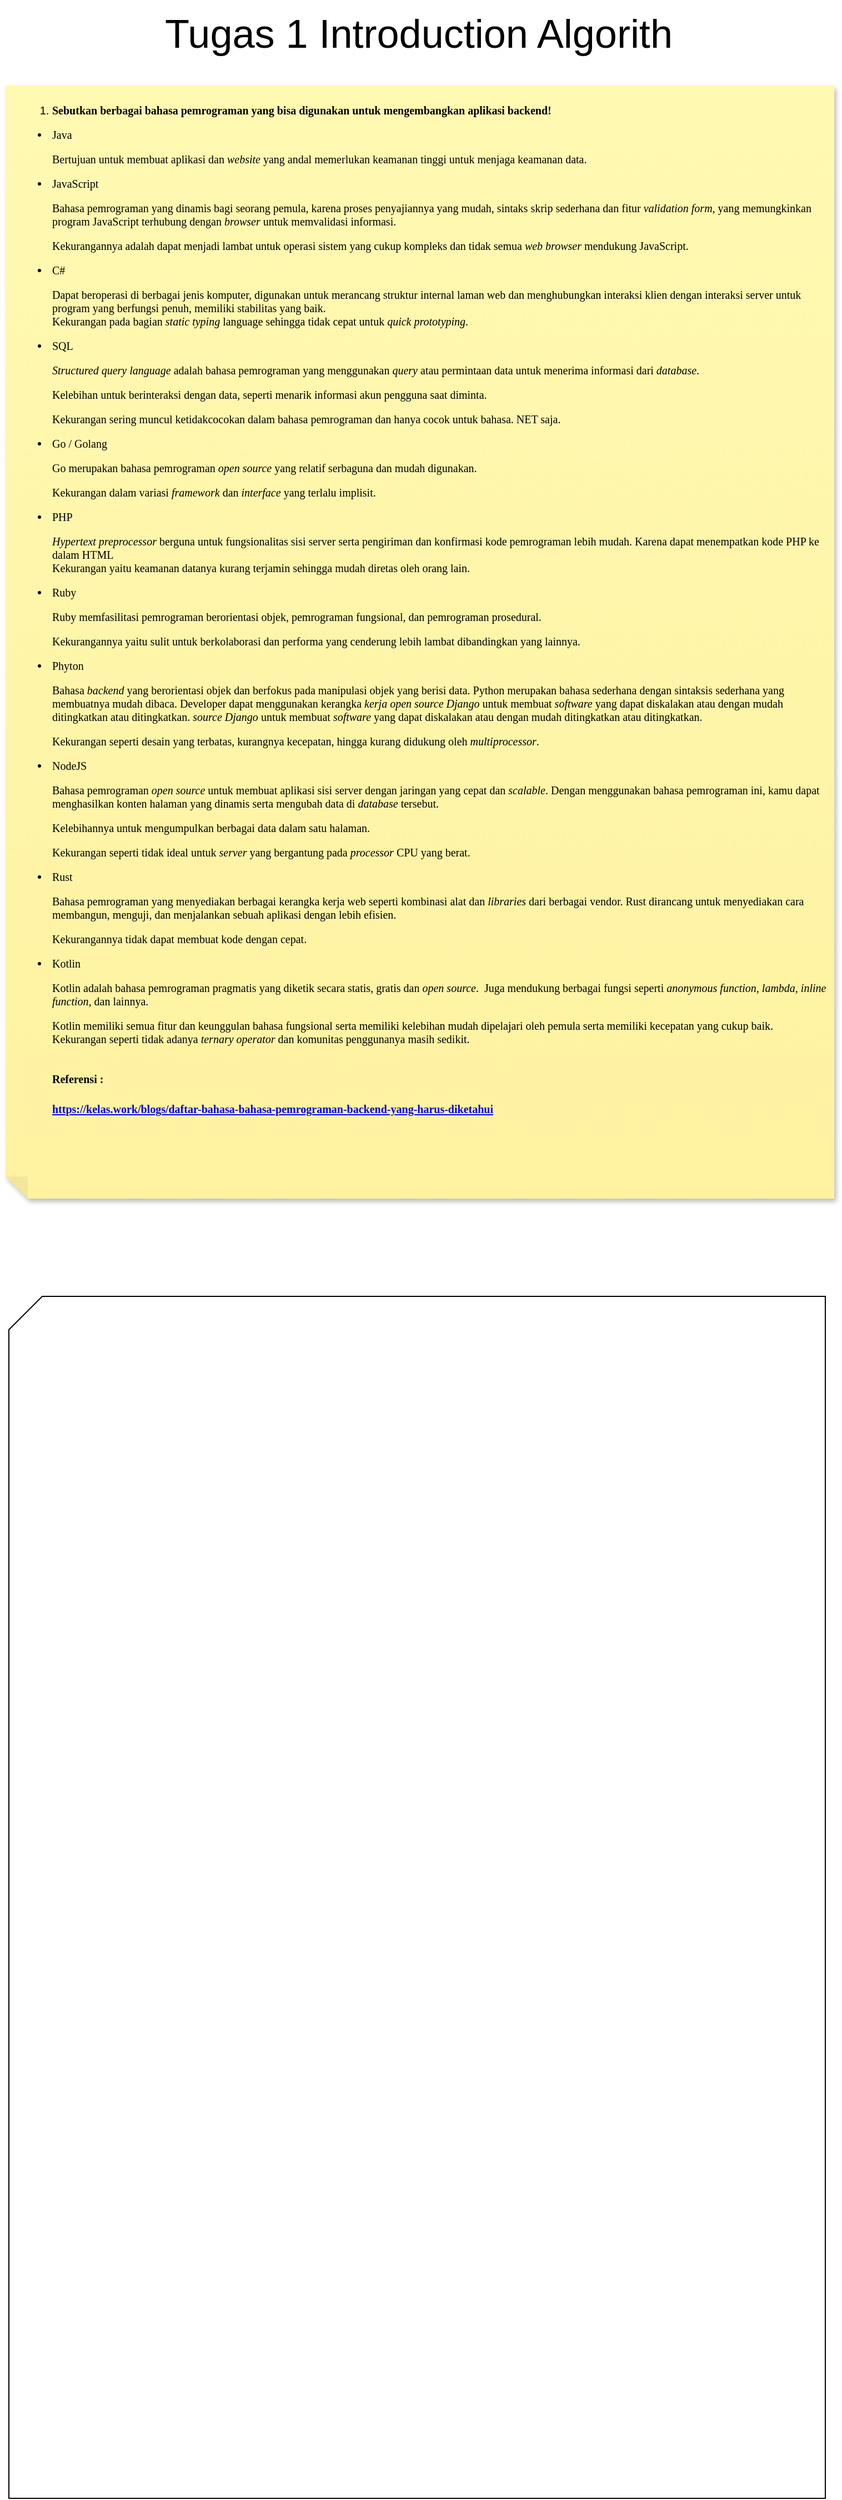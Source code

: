 <mxfile version="21.6.9" type="github">
  <diagram name="Halaman-1" id="sULDYDgB5De0UTiafrHM">
    <mxGraphModel dx="1202" dy="846" grid="1" gridSize="10" guides="1" tooltips="1" connect="1" arrows="1" fold="1" page="1" pageScale="1" pageWidth="827" pageHeight="1169" math="0" shadow="0">
      <root>
        <mxCell id="0" />
        <mxCell id="1" parent="0" />
        <mxCell id="Q0Hcy1KL047lVdsbwjJ6-1" value="&lt;font style=&quot;font-size: 36px;&quot;&gt;Tugas 1 Introduction Algorith&lt;/font&gt;" style="text;strokeColor=none;align=center;fillColor=none;html=1;verticalAlign=middle;whiteSpace=wrap;rounded=0;" parent="1" vertex="1">
          <mxGeometry x="169" y="41" width="490" height="60" as="geometry" />
        </mxCell>
        <mxCell id="Q0Hcy1KL047lVdsbwjJ6-2" value="&lt;ol style=&quot;font-size: 10px;&quot;&gt;&lt;li style=&quot;&quot;&gt;&lt;font style=&quot;font-size: 10px;&quot; face=&quot;Times New Roman&quot;&gt;&lt;b style=&quot;&quot;&gt;Sebutkan berbagai bahasa pemrograman yang bisa digunakan untuk mengembangkan aplikasi backend!&lt;/b&gt;&lt;/font&gt;&lt;/li&gt;&lt;/ol&gt;&lt;div style=&quot;font-size: 10px;&quot;&gt;&lt;ul style=&quot;&quot;&gt;&lt;li&gt;&lt;font style=&quot;font-size: 10px;&quot; face=&quot;Times New Roman&quot;&gt;Java&lt;/font&gt;&lt;/li&gt;&lt;/ul&gt;&lt;/div&gt;&lt;blockquote style=&quot;margin: 0px 0px 0px 40px; border: none; padding: 0px; font-size: 10px;&quot;&gt;&lt;div style=&quot;&quot;&gt;&lt;div style=&quot;&quot;&gt;&lt;p style=&quot;margin-bottom: 0.0pt; background-image: initial; background-position: initial; background-size: initial; background-repeat: initial; background-attachment: initial; background-origin: initial; background-clip: initial;&quot; class=&quot;MsoNormal&quot;&gt;&lt;font style=&quot;font-size: 10px;&quot; face=&quot;Times New Roman&quot;&gt;Bertujuan untuk membuat aplikasi dan&amp;nbsp;&lt;i&gt;website&lt;/i&gt;&amp;nbsp;yang andal memerlukan keamanan tinggi untuk menjaga keamanan data.&lt;/font&gt;&lt;/p&gt;&lt;/div&gt;&lt;/div&gt;&lt;/blockquote&gt;&lt;div style=&quot;font-size: 10px;&quot;&gt;&lt;ul style=&quot;&quot;&gt;&lt;li&gt;&lt;font style=&quot;font-size: 10px;&quot; face=&quot;Times New Roman&quot;&gt;JavaScript&lt;/font&gt;&lt;/li&gt;&lt;/ul&gt;&lt;/div&gt;&lt;blockquote style=&quot;margin: 0px 0px 0px 40px; border: none; padding: 0px; font-size: 10px;&quot;&gt;&lt;div style=&quot;&quot;&gt;&lt;div style=&quot;&quot;&gt;&lt;p style=&quot;margin-bottom: 0.0pt; background-image: initial; background-position: initial; background-size: initial; background-repeat: initial; background-attachment: initial; background-origin: initial; background-clip: initial;&quot; class=&quot;MsoNormal&quot;&gt;&lt;font face=&quot;Times New Roman&quot; style=&quot;font-size: 10px;&quot;&gt;&lt;font style=&quot;font-size: 10px;&quot;&gt;Bahasa pemrograman yang dinamis bagi seorang pemula, karena proses penyajiannya yang mudah,&amp;nbsp;sintaks skrip sederhana dan fitur&amp;nbsp;&lt;i&gt;validation form&lt;/i&gt;, yang memungkinkan program JavaScript terhubung dengan&amp;nbsp;&lt;i&gt;browser&lt;/i&gt;&amp;nbsp;untuk&amp;nbsp;&lt;/font&gt;&lt;span style=&quot;background-color: initial;&quot;&gt;memvalidasi informasi.&amp;nbsp;&lt;/span&gt;&lt;/font&gt;&lt;/p&gt;&lt;/div&gt;&lt;/div&gt;&lt;/blockquote&gt;&lt;blockquote style=&quot;margin: 0px 0px 0px 40px; border: none; padding: 0px; font-size: 10px;&quot;&gt;&lt;div style=&quot;&quot;&gt;&lt;div style=&quot;&quot;&gt;&lt;p style=&quot;margin-bottom: 0.0pt; background-image: initial; background-position: initial; background-size: initial; background-repeat: initial; background-attachment: initial; background-origin: initial; background-clip: initial;&quot; class=&quot;MsoNormal&quot;&gt;&lt;font style=&quot;font-size: 10px;&quot; face=&quot;Times New Roman&quot;&gt;&lt;span style=&quot;background-color: initial;&quot;&gt;Kekurangannya adalah dapat menjadi lambat untuk operasi sistem yang cukup kompleks dan tidak semua&amp;nbsp;&lt;/span&gt;&lt;i style=&quot;background-color: initial;&quot;&gt;web browser&lt;/i&gt;&lt;span style=&quot;background-color: initial;&quot;&gt;&amp;nbsp;mendukung JavaScript.&lt;/span&gt;&lt;/font&gt;&lt;/p&gt;&lt;/div&gt;&lt;/div&gt;&lt;/blockquote&gt;&lt;div style=&quot;font-size: 10px;&quot;&gt;&lt;ul style=&quot;&quot;&gt;&lt;li&gt;&lt;font style=&quot;font-size: 10px;&quot; face=&quot;Times New Roman&quot;&gt;C#&lt;/font&gt;&lt;/li&gt;&lt;/ul&gt;&lt;/div&gt;&lt;blockquote style=&quot;margin: 0px 0px 0px 40px; border: none; padding: 0px; font-size: 10px;&quot;&gt;&lt;div style=&quot;&quot;&gt;&lt;div style=&quot;&quot;&gt;&lt;p style=&quot;margin-bottom: 0.0pt; background-image: initial; background-position: initial; background-size: initial; background-repeat: initial; background-attachment: initial; background-origin: initial; background-clip: initial;&quot; class=&quot;MsoNormal&quot;&gt;&lt;font style=&quot;font-size: 10px;&quot; face=&quot;Times New Roman&quot;&gt;Dapat beroperasi di berbagai jenis komputer, digunakan untuk merancang struktur internal laman web dan menghubungkan interaksi klien dengan interaksi server untuk program yang berfungsi penuh, memiliki stabilitas yang baik.&lt;/font&gt;&lt;/p&gt;&lt;/div&gt;&lt;/div&gt;&lt;/blockquote&gt;&lt;blockquote style=&quot;margin: 0px 0px 0px 40px; border: none; padding: 0px; font-size: 10px;&quot;&gt;&lt;div style=&quot;&quot;&gt;&lt;div style=&quot;&quot;&gt;&lt;font style=&quot;font-size: 10px;&quot; face=&quot;Times New Roman&quot;&gt;&lt;span style=&quot;line-height: 115%;&quot;&gt;Kekurangan pada bagian&amp;nbsp;&lt;i&gt;static typing&lt;/i&gt;&amp;nbsp;language sehingga tidak cepat untuk&amp;nbsp;&lt;i&gt;quick prototyping&lt;/i&gt;.&lt;/span&gt;&lt;/font&gt;&lt;/div&gt;&lt;/div&gt;&lt;/blockquote&gt;&lt;div style=&quot;font-size: 10px;&quot;&gt;&lt;ul style=&quot;&quot;&gt;&lt;li&gt;&lt;font style=&quot;font-size: 10px;&quot; face=&quot;Times New Roman&quot;&gt;SQL&lt;/font&gt;&lt;/li&gt;&lt;/ul&gt;&lt;/div&gt;&lt;blockquote style=&quot;margin: 0px 0px 0px 40px; border: none; padding: 0px; font-size: 10px;&quot;&gt;&lt;div style=&quot;&quot;&gt;&lt;div style=&quot;&quot;&gt;&lt;p style=&quot;margin-bottom: 0.0pt; background-image: initial; background-position: initial; background-size: initial; background-repeat: initial; background-attachment: initial; background-origin: initial; background-clip: initial;&quot; class=&quot;MsoNormal&quot;&gt;&lt;font style=&quot;font-size: 10px;&quot; face=&quot;Times New Roman&quot;&gt;&lt;i&gt;Structured query language&lt;/i&gt;&lt;span style=&quot;line-height: 115%;&quot;&gt;&amp;nbsp;adalah bahasa pemrograman yang menggunakan&amp;nbsp;&lt;i&gt;query&lt;/i&gt;&amp;nbsp;atau permintaan data untuk menerima informasi dari&amp;nbsp;&lt;i&gt;database&lt;/i&gt;.&amp;nbsp;&lt;/span&gt;&lt;/font&gt;&lt;/p&gt;&lt;/div&gt;&lt;/div&gt;&lt;/blockquote&gt;&lt;blockquote style=&quot;margin: 0px 0px 0px 40px; border: none; padding: 0px; font-size: 10px;&quot;&gt;&lt;div style=&quot;&quot;&gt;&lt;div style=&quot;&quot;&gt;&lt;p style=&quot;margin-bottom: 0.0pt; background-image: initial; background-position: initial; background-size: initial; background-repeat: initial; background-attachment: initial; background-origin: initial; background-clip: initial;&quot; class=&quot;MsoNormal&quot;&gt;&lt;span style=&quot;line-height: 115%;&quot;&gt;&lt;font style=&quot;font-size: 10px;&quot; face=&quot;Times New Roman&quot;&gt;Kelebihan untuk berinteraksi dengan data, seperti menarik informasi akun pengguna saat diminta.&amp;nbsp;&lt;/font&gt;&lt;/span&gt;&lt;/p&gt;&lt;/div&gt;&lt;/div&gt;&lt;/blockquote&gt;&lt;blockquote style=&quot;margin: 0px 0px 0px 40px; border: none; padding: 0px; font-size: 10px;&quot;&gt;&lt;div style=&quot;&quot;&gt;&lt;div style=&quot;&quot;&gt;&lt;p style=&quot;margin-bottom: 0.0pt; background-image: initial; background-position: initial; background-size: initial; background-repeat: initial; background-attachment: initial; background-origin: initial; background-clip: initial;&quot; class=&quot;MsoNormal&quot;&gt;&lt;span style=&quot;line-height: 115%;&quot;&gt;&lt;font style=&quot;font-size: 10px;&quot; face=&quot;Times New Roman&quot;&gt;Kekurangan sering muncul ketidakcocokan dalam bahasa pemrograman dan hanya cocok untuk bahasa. NET saja.&lt;/font&gt;&lt;/span&gt;&lt;/p&gt;&lt;/div&gt;&lt;/div&gt;&lt;/blockquote&gt;&lt;div style=&quot;font-size: 10px;&quot;&gt;&lt;ul style=&quot;&quot;&gt;&lt;li&gt;&lt;font style=&quot;font-size: 10px;&quot; face=&quot;Times New Roman&quot;&gt;Go / Golang&lt;/font&gt;&lt;/li&gt;&lt;/ul&gt;&lt;/div&gt;&lt;blockquote style=&quot;margin: 0px 0px 0px 40px; border: none; padding: 0px; font-size: 10px;&quot;&gt;&lt;div style=&quot;&quot;&gt;&lt;div style=&quot;&quot;&gt;&lt;p style=&quot;margin-bottom: 0.0pt; background-image: initial; background-position: initial; background-size: initial; background-repeat: initial; background-attachment: initial; background-origin: initial; background-clip: initial;&quot; class=&quot;MsoNormal&quot;&gt;&lt;font style=&quot;font-size: 10px;&quot; face=&quot;Times New Roman&quot;&gt;Go merupakan bahasa pemrograman &lt;i&gt;open source&lt;/i&gt; yang relatif serbaguna dan mudah digunakan.&lt;/font&gt;&lt;/p&gt;&lt;/div&gt;&lt;/div&gt;&lt;/blockquote&gt;&lt;blockquote style=&quot;margin: 0px 0px 0px 40px; border: none; padding: 0px; font-size: 10px;&quot;&gt;&lt;div style=&quot;&quot;&gt;&lt;div style=&quot;&quot;&gt;&lt;p style=&quot;margin-bottom: 0.0pt; background-image: initial; background-position: initial; background-size: initial; background-repeat: initial; background-attachment: initial; background-origin: initial; background-clip: initial;&quot; class=&quot;MsoNormal&quot;&gt;&lt;span style=&quot;line-height: 115%;&quot;&gt;&lt;font style=&quot;font-size: 10px;&quot; face=&quot;Times New Roman&quot;&gt;Kekurangan dalam variasi&amp;nbsp;&lt;i style=&quot;&quot;&gt;framework&lt;/i&gt; dan &lt;i style=&quot;&quot;&gt;interface&lt;/i&gt; yang terlalu implisit.&lt;/font&gt;&lt;/span&gt;&lt;/p&gt;&lt;/div&gt;&lt;/div&gt;&lt;/blockquote&gt;&lt;div style=&quot;font-size: 10px;&quot;&gt;&lt;ul style=&quot;&quot;&gt;&lt;li&gt;&lt;font style=&quot;font-size: 10px;&quot; face=&quot;Times New Roman&quot;&gt;PHP&lt;/font&gt;&lt;/li&gt;&lt;/ul&gt;&lt;/div&gt;&lt;blockquote style=&quot;margin: 0px 0px 0px 40px; border: none; padding: 0px; font-size: 10px;&quot;&gt;&lt;div style=&quot;&quot;&gt;&lt;div style=&quot;&quot;&gt;&lt;p style=&quot;margin-bottom: 0.0pt; background-image: initial; background-position: initial; background-size: initial; background-repeat: initial; background-attachment: initial; background-origin: initial; background-clip: initial;&quot; class=&quot;MsoNormal&quot;&gt;&lt;font face=&quot;Times New Roman&quot; style=&quot;font-size: 10px;&quot;&gt;&lt;i&gt;Hypertext preprocessor&lt;/i&gt;&lt;span style=&quot;line-height: 115%;&quot;&gt; berguna untuk fungsionalitas sisi server serta pengiriman dan konfirmasi kode pemrograman lebih mudah. Karena dapat menempatkan kode PHP ke dalam HTML&lt;/span&gt;&lt;/font&gt;&lt;/p&gt;&lt;/div&gt;&lt;/div&gt;&lt;/blockquote&gt;&lt;blockquote style=&quot;margin: 0px 0px 0px 40px; border: none; padding: 0px; font-size: 10px;&quot;&gt;&lt;div style=&quot;&quot;&gt;&lt;div style=&quot;&quot;&gt;&lt;font face=&quot;Times New Roman&quot; style=&quot;font-size: 10px;&quot;&gt;&lt;span style=&quot;line-height: 115%;&quot;&gt;Kekurangan yaitu keamanan datanya kurang terjamin sehingga mudah diretas oleh orang lain.&lt;/span&gt;&lt;/font&gt;&lt;/div&gt;&lt;/div&gt;&lt;/blockquote&gt;&lt;div style=&quot;font-size: 10px;&quot;&gt;&lt;ul style=&quot;&quot;&gt;&lt;li&gt;&lt;font style=&quot;font-size: 10px;&quot; face=&quot;Times New Roman&quot;&gt;Ruby&lt;/font&gt;&lt;/li&gt;&lt;/ul&gt;&lt;/div&gt;&lt;blockquote style=&quot;margin: 0px 0px 0px 40px; border: none; padding: 0px; font-size: 10px;&quot;&gt;&lt;div style=&quot;&quot;&gt;&lt;div style=&quot;&quot;&gt;&lt;p style=&quot;margin-bottom: 0.0pt; background-image: initial; background-position: initial; background-size: initial; background-repeat: initial; background-attachment: initial; background-origin: initial; background-clip: initial;&quot; class=&quot;MsoNormal&quot;&gt;&lt;font face=&quot;Times New Roman&quot; style=&quot;font-size: 10px;&quot;&gt;Ruby memfasilitasi pemrograman berorientasi objek, pemrograman fungsional, dan pemrograman prosedural. &lt;/font&gt;&lt;/p&gt;&lt;/div&gt;&lt;/div&gt;&lt;/blockquote&gt;&lt;blockquote style=&quot;margin: 0px 0px 0px 40px; border: none; padding: 0px; font-size: 10px;&quot;&gt;&lt;div style=&quot;&quot;&gt;&lt;div style=&quot;&quot;&gt;&lt;p style=&quot;margin-bottom: 0.0pt; background-image: initial; background-position: initial; background-size: initial; background-repeat: initial; background-attachment: initial; background-origin: initial; background-clip: initial;&quot; class=&quot;MsoNormal&quot;&gt;&lt;span style=&quot;line-height: 115%;&quot;&gt;&lt;font face=&quot;Times New Roman&quot; style=&quot;font-size: 10px;&quot;&gt;Kekurangannya yaitu sulit untuk berkolaborasi dan performa yang cenderung lebih lambat dibandingkan yang lainnya.&lt;/font&gt;&lt;/span&gt;&lt;/p&gt;&lt;/div&gt;&lt;/div&gt;&lt;/blockquote&gt;&lt;div style=&quot;font-size: 10px;&quot;&gt;&lt;ul style=&quot;&quot;&gt;&lt;li&gt;&lt;font style=&quot;font-size: 10px;&quot; face=&quot;Times New Roman&quot;&gt;Phyton&lt;/font&gt;&lt;/li&gt;&lt;/ul&gt;&lt;/div&gt;&lt;blockquote style=&quot;margin: 0px 0px 0px 40px; border: none; padding: 0px; font-size: 10px;&quot;&gt;&lt;div style=&quot;&quot;&gt;&lt;div style=&quot;&quot;&gt;&lt;p style=&quot;background-image: initial; background-position: initial; background-size: initial; background-repeat: initial; background-attachment: initial; background-origin: initial; background-clip: initial;&quot; class=&quot;MsoNormal&quot;&gt;&lt;font face=&quot;Times New Roman&quot; style=&quot;font-size: 10px;&quot;&gt;&lt;font style=&quot;font-size: 10px;&quot;&gt;Bahasa&amp;nbsp;&lt;i&gt;backend &lt;/i&gt;yang berorientasi objek dan berfokus pada manipulasi objek yang berisi data. Python merupakan bahasa sederhana dengan sintaksis sederhana yang membuatnya mudah dibaca. Developer dapat menggunakan kerangka &lt;/font&gt;&lt;font style=&quot;font-size: 10px;&quot;&gt;&lt;i&gt;kerja open source Django&lt;/i&gt; untuk membuat &lt;i&gt;software&amp;nbsp;&lt;/i&gt;yang dapat diskalakan atau dengan mudah ditingkatkan atau ditingkatkan.&amp;nbsp;&lt;/font&gt;&lt;i style=&quot;background-color: initial;&quot;&gt;source Django&lt;/i&gt;&lt;span style=&quot;background-color: initial;&quot;&gt; untuk membuat &lt;/span&gt;&lt;i style=&quot;background-color: initial;&quot;&gt;software&amp;nbsp;&lt;/i&gt;&lt;span style=&quot;background-color: initial;&quot;&gt;yang dapat diskalakan atau dengan mudah ditingkatkan atau ditingkatkan.&lt;/span&gt;&lt;/font&gt;&lt;/p&gt;&lt;/div&gt;&lt;/div&gt;&lt;/blockquote&gt;&lt;blockquote style=&quot;margin: 0px 0px 0px 40px; border: none; padding: 0px; font-size: 10px;&quot;&gt;&lt;div style=&quot;&quot;&gt;&lt;div style=&quot;&quot;&gt;&lt;font face=&quot;Times New Roman&quot; style=&quot;font-size: 10px;&quot;&gt;&lt;span style=&quot;line-height: 115%;&quot;&gt;Kekurangan seperti desain yang terbatas, kurangnya kecepatan, hingga kurang didukung oleh &lt;i&gt;multiprocessor&lt;/i&gt;.&lt;/span&gt;&lt;/font&gt;&lt;/div&gt;&lt;/div&gt;&lt;/blockquote&gt;&lt;div style=&quot;font-size: 10px;&quot;&gt;&lt;ul style=&quot;&quot;&gt;&lt;li&gt;&lt;font style=&quot;font-size: 10px;&quot; face=&quot;Times New Roman&quot;&gt;NodeJS&lt;/font&gt;&lt;/li&gt;&lt;/ul&gt;&lt;/div&gt;&lt;blockquote style=&quot;margin: 0px 0px 0px 40px; border: none; padding: 0px; font-size: 10px;&quot;&gt;&lt;div style=&quot;&quot;&gt;&lt;div style=&quot;&quot;&gt;&lt;p style=&quot;margin-bottom: 0.0pt; background-image: initial; background-position: initial; background-size: initial; background-repeat: initial; background-attachment: initial; background-origin: initial; background-clip: initial;&quot; class=&quot;MsoNormal&quot;&gt;&lt;font face=&quot;Times New Roman&quot; style=&quot;font-size: 10px;&quot;&gt;Bahasa pemrograman &lt;i&gt;open source&lt;/i&gt; untuk membuat aplikasi sisi server dengan jaringan yang cepat dan &lt;i&gt;scalable&lt;/i&gt;. Dengan menggunakan bahasa pemrograman ini, kamu dapat menghasilkan konten halaman yang dinamis serta mengubah data di &lt;i&gt;database&lt;/i&gt; tersebut.&lt;/font&gt;&lt;/p&gt;&lt;/div&gt;&lt;/div&gt;&lt;/blockquote&gt;&lt;blockquote style=&quot;margin: 0px 0px 0px 40px; border: none; padding: 0px; font-size: 10px;&quot;&gt;&lt;div style=&quot;&quot;&gt;&lt;div style=&quot;&quot;&gt;&lt;p style=&quot;margin-bottom: 0.0pt; background-image: initial; background-position: initial; background-size: initial; background-repeat: initial; background-attachment: initial; background-origin: initial; background-clip: initial;&quot; class=&quot;MsoNormal&quot;&gt;&lt;span style=&quot;line-height: 115%;&quot;&gt;&lt;font face=&quot;Times New Roman&quot; style=&quot;font-size: 10px;&quot;&gt;Kelebihannya untuk mengumpulkan berbagai data dalam satu halaman.&lt;/font&gt;&lt;/span&gt;&lt;/p&gt;&lt;/div&gt;&lt;/div&gt;&lt;/blockquote&gt;&lt;blockquote style=&quot;margin: 0px 0px 0px 40px; border: none; padding: 0px; font-size: 10px;&quot;&gt;&lt;div style=&quot;&quot;&gt;&lt;div style=&quot;&quot;&gt;&lt;p style=&quot;margin-bottom: 0.0pt; background-image: initial; background-position: initial; background-size: initial; background-repeat: initial; background-attachment: initial; background-origin: initial; background-clip: initial;&quot; class=&quot;MsoNormal&quot;&gt;&lt;span style=&quot;line-height: 115%;&quot;&gt;&lt;font face=&quot;Times New Roman&quot; style=&quot;font-size: 10px;&quot;&gt;Kekurangan seperti tidak ideal untuk &lt;i&gt;server&lt;/i&gt; yang bergantung pada &lt;i&gt;processor&lt;/i&gt; CPU yang berat.&lt;/font&gt;&lt;/span&gt;&lt;/p&gt;&lt;/div&gt;&lt;/div&gt;&lt;/blockquote&gt;&lt;div style=&quot;font-size: 10px;&quot;&gt;&lt;ul style=&quot;&quot;&gt;&lt;li&gt;&lt;font face=&quot;Times New Roman&quot; style=&quot;font-size: 10px;&quot;&gt;&lt;span style=&quot;background-color: initial;&quot;&gt;Rust&lt;/span&gt;&lt;br&gt;&lt;/font&gt;&lt;/li&gt;&lt;/ul&gt;&lt;/div&gt;&lt;blockquote style=&quot;margin: 0px 0px 0px 40px; border: none; padding: 0px; font-size: 10px;&quot;&gt;&lt;div style=&quot;&quot;&gt;&lt;div style=&quot;&quot;&gt;&lt;p style=&quot;margin-bottom: 0.0pt; background-image: initial; background-position: initial; background-size: initial; background-repeat: initial; background-attachment: initial; background-origin: initial; background-clip: initial;&quot; class=&quot;MsoNormal&quot;&gt;&lt;font face=&quot;Times New Roman&quot; style=&quot;font-size: 10px;&quot;&gt;Bahasa pemrograman yang menyediakan berbagai kerangka kerja web seperti kombinasi alat dan &lt;i&gt;libraries&lt;/i&gt; dari berbagai vendor. Rust dirancang untuk menyediakan cara membangun, menguji, dan menjalankan sebuah aplikasi dengan lebih efisien.&lt;/font&gt;&lt;/p&gt;&lt;/div&gt;&lt;/div&gt;&lt;/blockquote&gt;&lt;blockquote style=&quot;margin: 0px 0px 0px 40px; border: none; padding: 0px; font-size: 10px;&quot;&gt;&lt;div style=&quot;&quot;&gt;&lt;div style=&quot;&quot;&gt;&lt;p style=&quot;margin-bottom: 0.0pt; background-image: initial; background-position: initial; background-size: initial; background-repeat: initial; background-attachment: initial; background-origin: initial; background-clip: initial;&quot; class=&quot;MsoNormal&quot;&gt;&lt;span style=&quot;line-height: 115%;&quot;&gt;&lt;font face=&quot;Times New Roman&quot; style=&quot;font-size: 10px;&quot;&gt;Kekurangannya tidak dapat membuat kode dengan cepat.&lt;/font&gt;&lt;/span&gt;&lt;/p&gt;&lt;/div&gt;&lt;/div&gt;&lt;/blockquote&gt;&lt;div style=&quot;font-size: 10px;&quot;&gt;&lt;ul style=&quot;&quot;&gt;&lt;li&gt;&lt;font style=&quot;font-size: 10px;&quot; face=&quot;Times New Roman&quot;&gt;Kotlin&lt;/font&gt;&lt;/li&gt;&lt;/ul&gt;&lt;/div&gt;&lt;blockquote style=&quot;margin: 0px 0px 0px 40px; border: none; padding: 0px; font-size: 10px;&quot;&gt;&lt;div style=&quot;&quot;&gt;&lt;div style=&quot;&quot;&gt;&lt;p style=&quot;margin-bottom: 0.0pt; background-image: initial; background-position: initial; background-size: initial; background-repeat: initial; background-attachment: initial; background-origin: initial; background-clip: initial;&quot; class=&quot;MsoNormal&quot;&gt;&lt;font face=&quot;Times New Roman&quot; style=&quot;font-size: 10px;&quot;&gt;&lt;font style=&quot;font-size: 10px;&quot;&gt;Kotlin adalah bahasa pemrograman pragmatis yang diketik secara&amp;nbsp;&lt;/font&gt;&lt;span style=&quot;background-color: initial;&quot;&gt;statis, gratis dan &lt;/span&gt;&lt;i style=&quot;background-color: initial;&quot;&gt;open source&lt;/i&gt;&lt;span style=&quot;background-color: initial;&quot;&gt;.&amp;nbsp; Juga mendukung berbagai fungsi seperti &lt;/span&gt;&lt;i style=&quot;background-color: initial;&quot;&gt;anonymous function, lambda, inline function, &lt;/i&gt;&lt;span style=&quot;background-color: initial;&quot;&gt;dan lainnya.&lt;/span&gt;&lt;/font&gt;&lt;/p&gt;&lt;/div&gt;&lt;/div&gt;&lt;/blockquote&gt;&lt;blockquote style=&quot;margin: 0px 0px 0px 40px; border: none; padding: 0px; font-size: 10px;&quot;&gt;&lt;div style=&quot;&quot;&gt;&lt;div style=&quot;&quot;&gt;&lt;p style=&quot;margin-bottom: 0.0pt;&quot; class=&quot;MsoNormal&quot;&gt;&lt;span style=&quot;line-height: 115%;&quot;&gt;&lt;font face=&quot;Times New Roman&quot; style=&quot;font-size: 10px;&quot;&gt;Kotlin memiliki semua fitur dan keunggulan bahasa fungsional serta memiliki kelebihan mudah dipelajari oleh pemula serta memiliki kecepatan yang cukup baik.&lt;/font&gt;&lt;/span&gt;&lt;/p&gt;&lt;/div&gt;&lt;/div&gt;&lt;/blockquote&gt;&lt;blockquote style=&quot;margin: 0px 0px 0px 40px; border: none; padding: 0px; font-size: 10px;&quot;&gt;&lt;div style=&quot;&quot;&gt;&lt;div style=&quot;&quot;&gt;&lt;font face=&quot;Times New Roman&quot; style=&quot;font-size: 10px;&quot;&gt;&lt;span style=&quot;line-height: 115%;&quot;&gt;&lt;font style=&quot;font-size: 10px;&quot;&gt;Kekurangan seperti tidak adanya &lt;i style=&quot;&quot;&gt;ternary operator&lt;/i&gt; dan komunitas penggunanya masih sedikit.&lt;/font&gt;&lt;/span&gt;&lt;/font&gt;&lt;/div&gt;&lt;div style=&quot;&quot;&gt;&lt;font face=&quot;Times New Roman&quot; style=&quot;font-size: 10px;&quot;&gt;&lt;span style=&quot;line-height: 115%;&quot;&gt;&lt;font style=&quot;font-size: 10px;&quot;&gt;&lt;br&gt;&lt;/font&gt;&lt;/span&gt;&lt;/font&gt;&lt;/div&gt;&lt;div style=&quot;&quot;&gt;&lt;font face=&quot;Times New Roman&quot; style=&quot;font-size: 10px;&quot;&gt;&lt;span style=&quot;line-height: 115%;&quot;&gt;&lt;font style=&quot;font-size: 10px;&quot;&gt;&lt;b&gt;&lt;br&gt;&lt;/b&gt;&lt;/font&gt;&lt;/span&gt;&lt;/font&gt;&lt;/div&gt;&lt;div style=&quot;&quot;&gt;&lt;font face=&quot;Times New Roman&quot; style=&quot;font-size: 10px;&quot;&gt;&lt;span style=&quot;line-height: 115%;&quot;&gt;&lt;font style=&quot;font-size: 10px;&quot;&gt;&lt;b&gt;Referensi :&lt;/b&gt;&lt;/font&gt;&lt;/span&gt;&lt;/font&gt;&lt;/div&gt;&lt;div style=&quot;&quot;&gt;&lt;p style=&quot;background-image: initial; background-position: initial; background-size: initial; background-repeat: initial; background-attachment: initial; background-origin: initial; background-clip: initial;&quot; class=&quot;MsoNormal&quot;&gt;&lt;a href=&quot;https://kelas.work/blogs/daftar-bahasa-bahasa-pemrograman-backend-yang-harus-diketahui&quot;&gt;&lt;b&gt;&lt;font face=&quot;Times New Roman&quot;&gt;https://kelas.work/blogs/daftar-bahasa-bahasa-pemrograman-backend-yang-harus-diketahui&lt;/font&gt;&lt;/b&gt;&lt;/a&gt;&lt;b&gt;&lt;span style=&quot;font-size: 12pt; line-height: 115%; font-family: &amp;quot;Times New Roman&amp;quot;, &amp;quot;serif&amp;quot;;&quot;&gt;&lt;br/&gt;&lt;/span&gt;&lt;/b&gt;&lt;/p&gt;&lt;/div&gt;&lt;/div&gt;&lt;/blockquote&gt;" style="shape=note;whiteSpace=wrap;html=1;backgroundOutline=1;fontColor=#000000;darkOpacity=0.05;fillColor=#FFF9B2;strokeColor=none;fillStyle=solid;direction=west;gradientDirection=north;gradientColor=#FFF2A1;shadow=1;size=20;pointerEvents=1;align=left;verticalAlign=top;" parent="1" vertex="1">
          <mxGeometry x="42" y="118" width="746" height="1002" as="geometry" />
        </mxCell>
        <mxCell id="xqPMl2oBilDhSKBT8UUX-6" value="" style="shape=card;whiteSpace=wrap;html=1;" vertex="1" parent="1">
          <mxGeometry x="45" y="1208" width="735" height="1082" as="geometry" />
        </mxCell>
      </root>
    </mxGraphModel>
  </diagram>
</mxfile>
